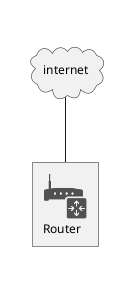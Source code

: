 @startuml
!include <office/Servers/application_server>
!include <office/Devices/router>

nwdiag {
  internet [shape = cloud];
  internet -- router;
  router [description="<$router>\nRouter"];
  
}
@enduml